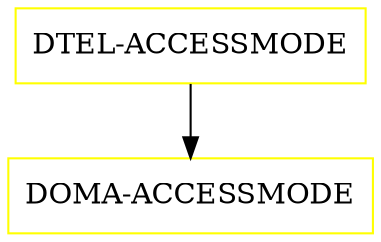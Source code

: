 digraph G {
  "DTEL-ACCESSMODE" [shape=box,color=yellow];
  "DOMA-ACCESSMODE" [shape=box,color=yellow,URL="./DOMA_ACCESSMODE.html"];
  "DTEL-ACCESSMODE" -> "DOMA-ACCESSMODE";
}
